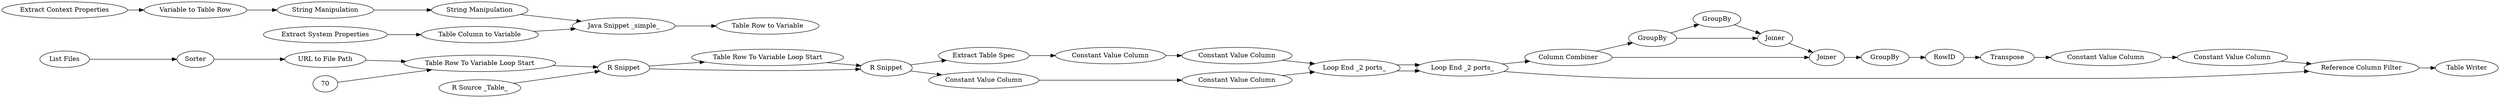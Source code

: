digraph {
	5 [label="List Files"]
	6 [label="Table Row To Variable Loop Start"]
	18 [label="R Snippet"]
	31 [label="R Source _Table_"]
	36 [label=Sorter]
	38 [label="Table Writer"]
	40 [label="Table Row To Variable Loop Start"]
	41 [label="R Snippet"]
	43 [label="URL to File Path"]
	50 [label="Extract Table Spec"]
	51 [label="Constant Value Column"]
	52 [label="Constant Value Column"]
	54 [label="Loop End _2 ports_"]
	55 [label="Constant Value Column"]
	56 [label="Constant Value Column"]
	57 [label="Loop End _2 ports_"]
	59 [label="Column Combiner"]
	60 [label=GroupBy]
	61 [label=GroupBy]
	62 [label=Joiner]
	63 [label=Joiner]
	64 [label=GroupBy]
	65 [label=Transpose]
	66 [label="Reference Column Filter"]
	67 [label=RowID]
	68 [label="Constant Value Column"]
	69 [label="Constant Value Column"]
	3 [label="Extract Context Properties"]
	4 [label="Variable to Table Row"]
	7 [label="Extract System Properties"]
	10 [label="Table Column to Variable"]
	46 [label="Java Snippet _simple_"]
	47 [label="String Manipulation"]
	48 [label="String Manipulation"]
	49 [label="Table Row to Variable"]
	3 -> 4
	4 -> 48
	7 -> 10
	10 -> 46
	46 -> 49
	47 -> 46
	48 -> 47
	5 -> 36
	6 -> 18
	18 -> 40
	18 -> 41
	31 -> 18
	36 -> 43
	40 -> 41
	41 -> 56
	41 -> 50
	43 -> 6
	50 -> 51
	51 -> 52
	52 -> 54
	54 -> 57
	54 -> 57
	55 -> 54
	56 -> 55
	57 -> 59
	57 -> 66
	59 -> 63
	59 -> 60
	60 -> 61
	60 -> 62
	61 -> 62
	62 -> 63
	63 -> 64
	64 -> 67
	65 -> 68
	66 -> 38
	67 -> 65
	68 -> 69
	69 -> 66
	70 -> 6
	rankdir=LR
}
